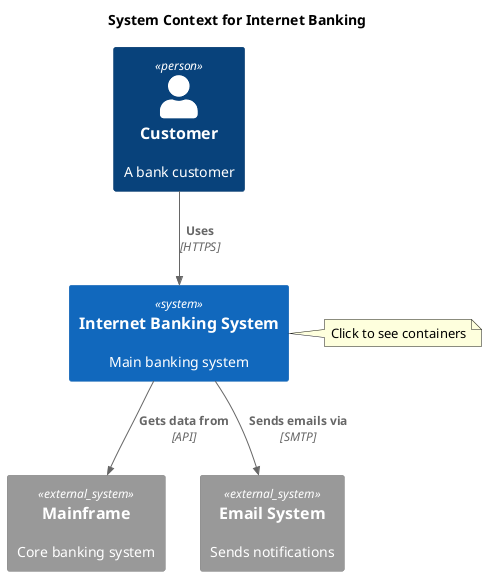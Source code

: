 @startuml 01-context
!include <C4/C4_Context>

title System Context for Internet Banking

Person(customer, "Customer", "A bank customer")
System(banking_system, "Internet Banking System", "Main banking system", $link="02-container.svg")
System_Ext(mainframe, "Mainframe", "Core banking system")
System_Ext(email, "Email System", "Sends notifications")

Rel(customer, banking_system, "Uses", "HTTPS")
Rel(banking_system, mainframe, "Gets data from", "API")
Rel(banking_system, email, "Sends emails via", "SMTP")

note right of banking_system : Click to see containers

@enduml
